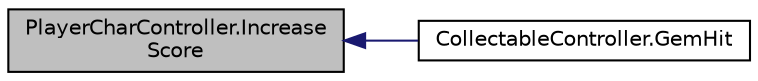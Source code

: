 digraph "PlayerCharController.IncreaseScore"
{
  edge [fontname="Helvetica",fontsize="10",labelfontname="Helvetica",labelfontsize="10"];
  node [fontname="Helvetica",fontsize="10",shape=record];
  rankdir="LR";
  Node3 [label="PlayerCharController.Increase\lScore",height=0.2,width=0.4,color="black", fillcolor="grey75", style="filled", fontcolor="black"];
  Node3 -> Node4 [dir="back",color="midnightblue",fontsize="10",style="solid",fontname="Helvetica"];
  Node4 [label="CollectableController.GemHit",height=0.2,width=0.4,color="black", fillcolor="white", style="filled",URL="$class_collectable_controller.html#a515a6c5dad528b78aae3967316e5d7fb",tooltip="This is called when the gem has been hit, score is updated, sound is played, object is destroyed..."];
}
